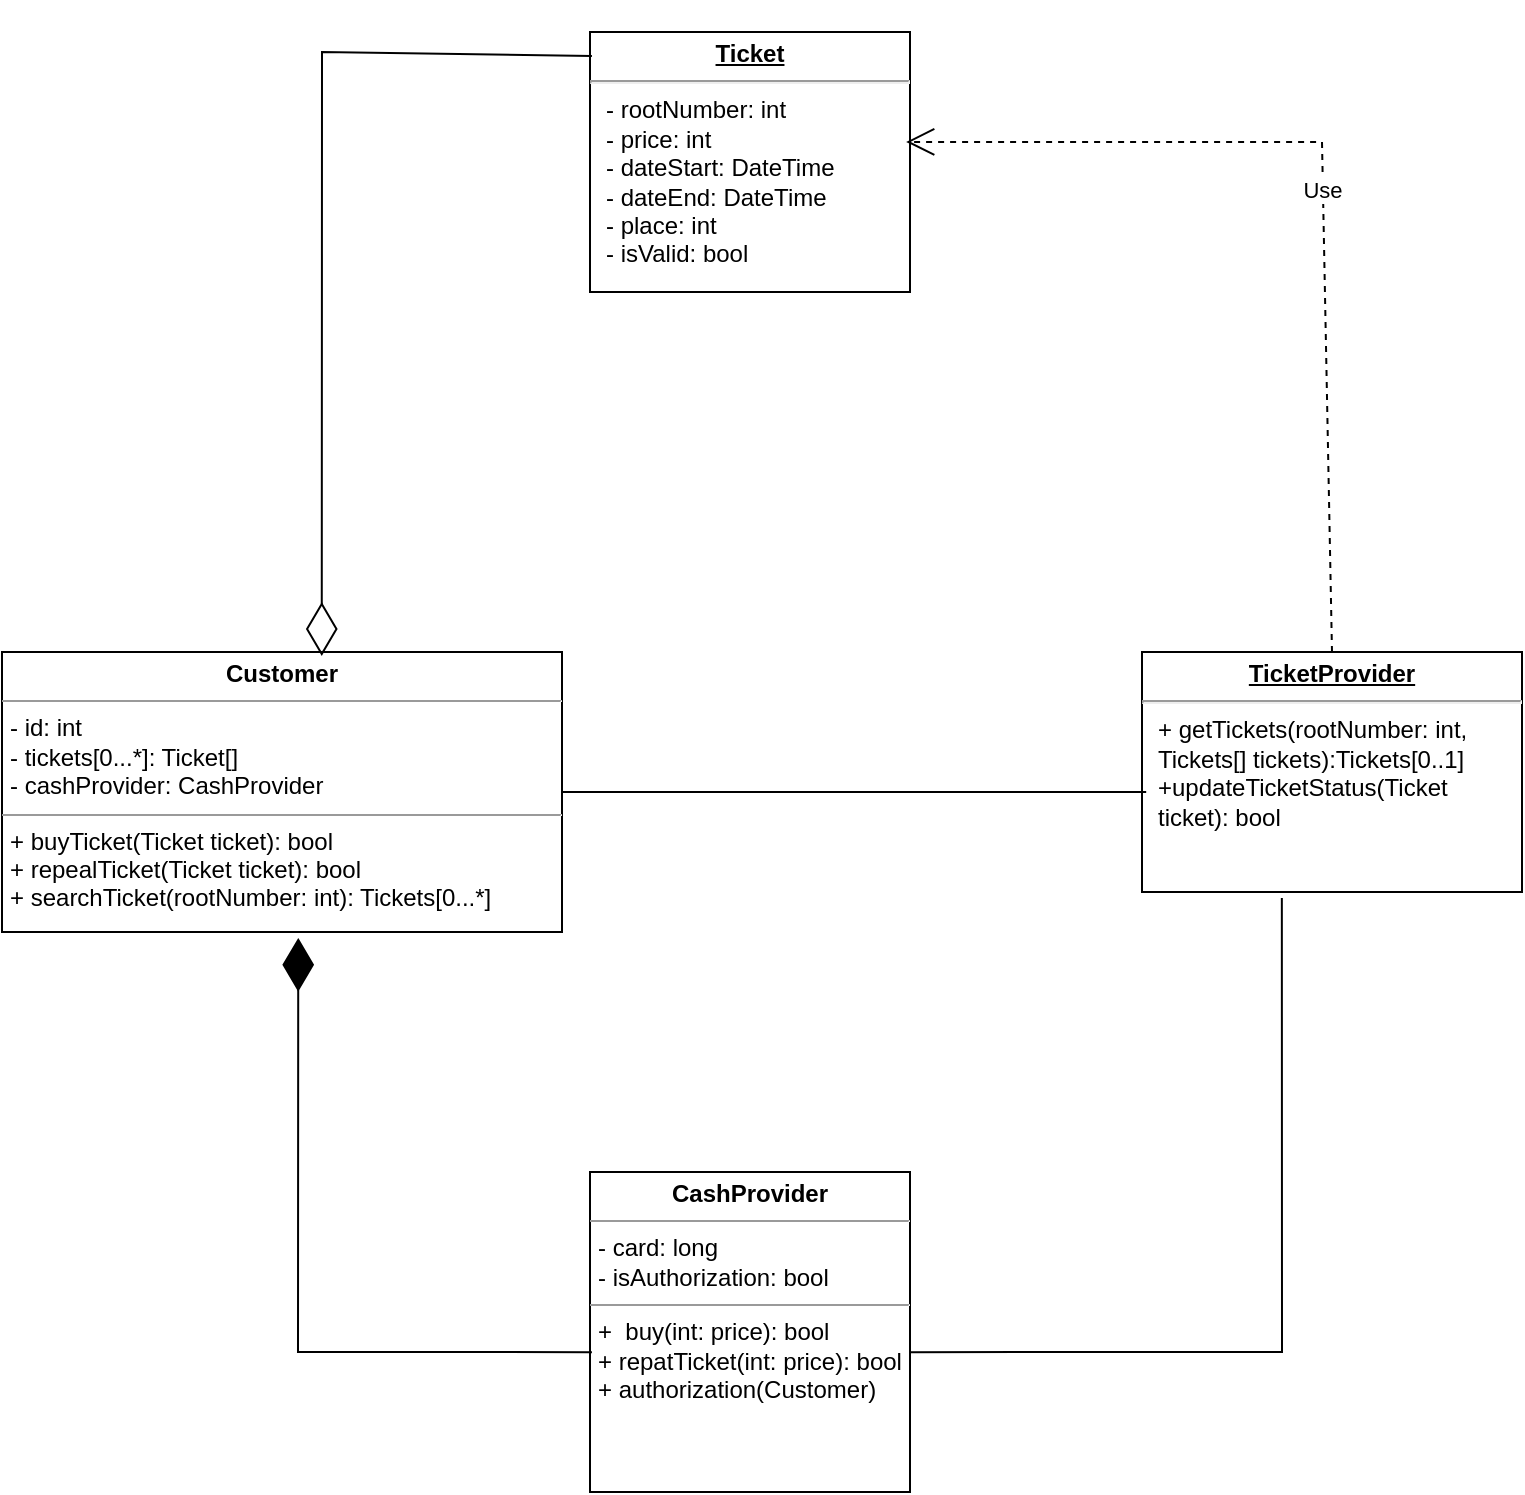 <mxfile version="23.1.2" type="github">
  <diagram name="Страница — 1" id="Fu36fv03LQxThLSLdEEK">
    <mxGraphModel dx="2072" dy="1122" grid="1" gridSize="10" guides="1" tooltips="1" connect="1" arrows="1" fold="1" page="1" pageScale="1" pageWidth="827" pageHeight="1169" math="0" shadow="0">
      <root>
        <mxCell id="0" />
        <mxCell id="1" parent="0" />
        <mxCell id="EQ4r3sX3pM-trkC5-rVK-1" value="&lt;p style=&quot;margin:0px;margin-top:4px;text-align:center;&quot;&gt;&lt;b&gt;Customer&lt;/b&gt;&lt;/p&gt;&lt;hr size=&quot;1&quot;&gt;&lt;p style=&quot;margin:0px;margin-left:4px;&quot;&gt;- id: int&lt;br&gt;- tickets[0...*]: Ticket[]&lt;/p&gt;&lt;p style=&quot;margin:0px;margin-left:4px;&quot;&gt;- cashProvider: CashProvider&lt;/p&gt;&lt;hr size=&quot;1&quot;&gt;&lt;p style=&quot;margin:0px;margin-left:4px;&quot;&gt;+ buyTicket(Ticket ticket): bool&lt;/p&gt;&lt;p style=&quot;margin:0px;margin-left:4px;&quot;&gt;+ repealTicket(Ticket ticket): bool&lt;br&gt;+ searchTicket(rootNumber: int): Tickets[0...*]&lt;/p&gt;" style="verticalAlign=top;align=left;overflow=fill;fontSize=12;fontFamily=Helvetica;html=1;whiteSpace=wrap;" vertex="1" parent="1">
          <mxGeometry x="40" y="410" width="280" height="140" as="geometry" />
        </mxCell>
        <mxCell id="EQ4r3sX3pM-trkC5-rVK-4" value="&lt;p style=&quot;margin:0px;margin-top:4px;text-align:center;text-decoration:underline;&quot;&gt;&lt;b&gt;Ticket&lt;/b&gt;&lt;/p&gt;&lt;hr&gt;&lt;p style=&quot;margin:0px;margin-left:8px;&quot;&gt;- rootNumber: int&lt;/p&gt;&lt;p style=&quot;margin:0px;margin-left:8px;&quot;&gt;- price: int&lt;/p&gt;&lt;p style=&quot;margin:0px;margin-left:8px;&quot;&gt;- dateStart: DateTime&lt;/p&gt;&lt;p style=&quot;margin:0px;margin-left:8px;&quot;&gt;- dateEnd: DateTime&lt;/p&gt;&lt;p style=&quot;margin:0px;margin-left:8px;&quot;&gt;- place: int&lt;/p&gt;&lt;p style=&quot;margin:0px;margin-left:8px;&quot;&gt;- isValid: bool&lt;/p&gt;" style="verticalAlign=top;align=left;overflow=fill;fontSize=12;fontFamily=Helvetica;html=1;whiteSpace=wrap;" vertex="1" parent="1">
          <mxGeometry x="334" y="100" width="160" height="130" as="geometry" />
        </mxCell>
        <mxCell id="EQ4r3sX3pM-trkC5-rVK-5" value="&lt;p style=&quot;margin:0px;margin-top:4px;text-align:center;text-decoration:underline;&quot;&gt;&lt;b&gt;TicketProvider&lt;/b&gt;&lt;/p&gt;&lt;hr&gt;&lt;p style=&quot;margin:0px;margin-left:8px;&quot;&gt;+ getTickets(rootNumber: int, Tickets[] tickets):Tickets[0..1]&lt;/p&gt;&lt;p style=&quot;margin:0px;margin-left:8px;&quot;&gt;+updateTicketStatus(Ticket ticket): bool&amp;nbsp;&lt;/p&gt;" style="verticalAlign=top;align=left;overflow=fill;fontSize=12;fontFamily=Helvetica;html=1;whiteSpace=wrap;" vertex="1" parent="1">
          <mxGeometry x="610" y="410" width="190" height="120" as="geometry" />
        </mxCell>
        <mxCell id="EQ4r3sX3pM-trkC5-rVK-6" value="&lt;p style=&quot;margin:0px;margin-top:4px;text-align:center;&quot;&gt;&lt;b&gt;CashProvider&lt;/b&gt;&lt;/p&gt;&lt;hr size=&quot;1&quot;&gt;&lt;p style=&quot;margin:0px;margin-left:4px;&quot;&gt;- card: long&lt;/p&gt;&lt;p style=&quot;margin:0px;margin-left:4px;&quot;&gt;- isAuthorization: bool&lt;/p&gt;&lt;hr size=&quot;1&quot;&gt;&lt;p style=&quot;margin:0px;margin-left:4px;&quot;&gt;+&amp;nbsp; buy(int: price): bool&lt;/p&gt;&lt;p style=&quot;margin:0px;margin-left:4px;&quot;&gt;+ repatTicket(int: price): bool&lt;/p&gt;&lt;p style=&quot;margin:0px;margin-left:4px;&quot;&gt;+ authorization(Customer)&lt;/p&gt;" style="verticalAlign=top;align=left;overflow=fill;fontSize=12;fontFamily=Helvetica;html=1;whiteSpace=wrap;" vertex="1" parent="1">
          <mxGeometry x="334" y="670" width="160" height="160" as="geometry" />
        </mxCell>
        <mxCell id="EQ4r3sX3pM-trkC5-rVK-7" value="Use" style="endArrow=open;endSize=12;dashed=1;html=1;rounded=0;entryX=0.988;entryY=0.423;entryDx=0;entryDy=0;entryPerimeter=0;exitX=0.5;exitY=0;exitDx=0;exitDy=0;" edge="1" parent="1" source="EQ4r3sX3pM-trkC5-rVK-5" target="EQ4r3sX3pM-trkC5-rVK-4">
          <mxGeometry width="160" relative="1" as="geometry">
            <mxPoint x="700" y="400" as="sourcePoint" />
            <mxPoint x="760" y="260" as="targetPoint" />
            <Array as="points">
              <mxPoint x="700" y="155" />
            </Array>
          </mxGeometry>
        </mxCell>
        <mxCell id="EQ4r3sX3pM-trkC5-rVK-8" value="" style="endArrow=none;html=1;rounded=0;entryX=1;entryY=0.563;entryDx=0;entryDy=0;entryPerimeter=0;exitX=0.368;exitY=1.025;exitDx=0;exitDy=0;exitPerimeter=0;" edge="1" parent="1" source="EQ4r3sX3pM-trkC5-rVK-5" target="EQ4r3sX3pM-trkC5-rVK-6">
          <mxGeometry width="50" height="50" relative="1" as="geometry">
            <mxPoint x="720" y="760" as="sourcePoint" />
            <mxPoint x="700" y="740" as="targetPoint" />
            <Array as="points">
              <mxPoint x="680" y="760" />
            </Array>
          </mxGeometry>
        </mxCell>
        <mxCell id="EQ4r3sX3pM-trkC5-rVK-9" value="" style="endArrow=diamondThin;endFill=0;endSize=24;html=1;rounded=0;entryX=0.571;entryY=0.014;entryDx=0;entryDy=0;entryPerimeter=0;exitX=0.006;exitY=0.092;exitDx=0;exitDy=0;exitPerimeter=0;" edge="1" parent="1" source="EQ4r3sX3pM-trkC5-rVK-4" target="EQ4r3sX3pM-trkC5-rVK-1">
          <mxGeometry width="160" relative="1" as="geometry">
            <mxPoint x="330" y="200" as="sourcePoint" />
            <mxPoint x="240" y="240" as="targetPoint" />
            <Array as="points">
              <mxPoint x="200" y="110" />
            </Array>
          </mxGeometry>
        </mxCell>
        <mxCell id="EQ4r3sX3pM-trkC5-rVK-10" value="" style="endArrow=none;html=1;rounded=0;entryX=0.011;entryY=0.583;entryDx=0;entryDy=0;entryPerimeter=0;" edge="1" parent="1" source="EQ4r3sX3pM-trkC5-rVK-1" target="EQ4r3sX3pM-trkC5-rVK-5">
          <mxGeometry width="50" height="50" relative="1" as="geometry">
            <mxPoint x="520" y="600" as="sourcePoint" />
            <mxPoint x="570" y="550" as="targetPoint" />
          </mxGeometry>
        </mxCell>
        <mxCell id="EQ4r3sX3pM-trkC5-rVK-11" value="" style="endArrow=diamondThin;endFill=1;endSize=24;html=1;rounded=0;entryX=0.529;entryY=1.021;entryDx=0;entryDy=0;entryPerimeter=0;exitX=0.006;exitY=0.563;exitDx=0;exitDy=0;exitPerimeter=0;" edge="1" parent="1" source="EQ4r3sX3pM-trkC5-rVK-6" target="EQ4r3sX3pM-trkC5-rVK-1">
          <mxGeometry width="160" relative="1" as="geometry">
            <mxPoint x="140" y="780" as="sourcePoint" />
            <mxPoint x="190" y="720" as="targetPoint" />
            <Array as="points">
              <mxPoint x="188" y="760" />
            </Array>
          </mxGeometry>
        </mxCell>
      </root>
    </mxGraphModel>
  </diagram>
</mxfile>
